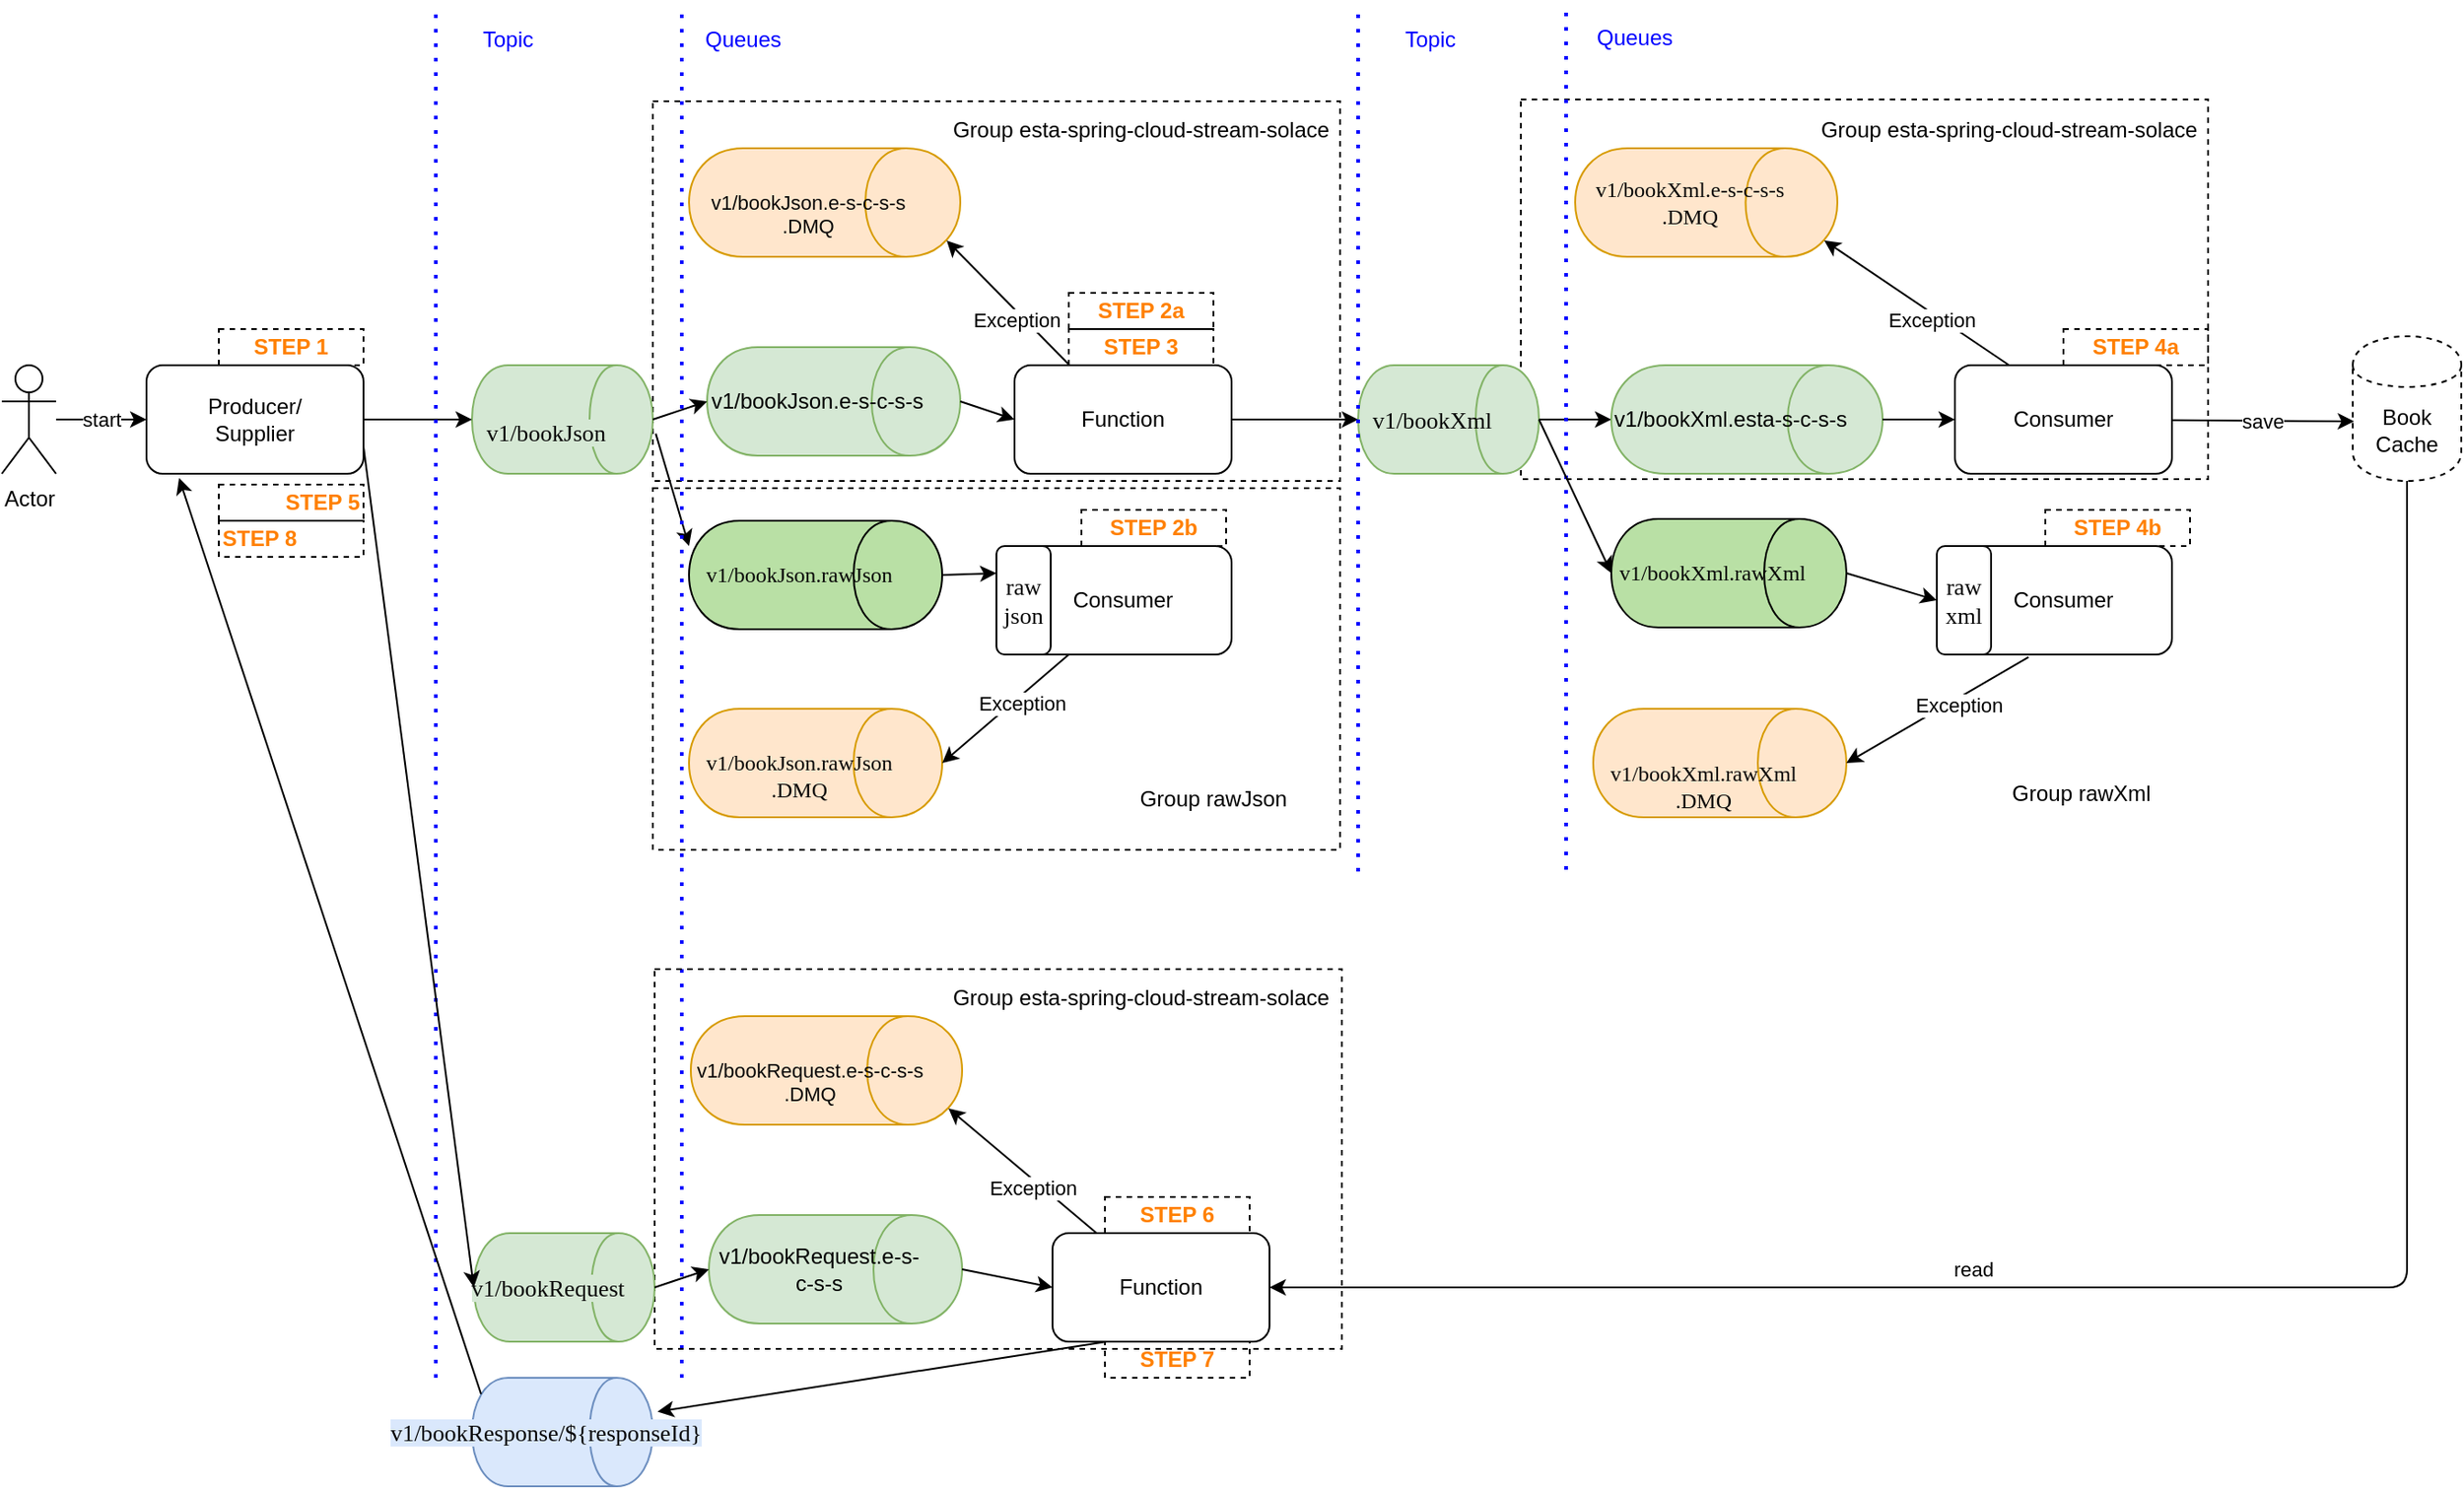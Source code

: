 <mxfile version="13.6.2" type="device"><diagram id="B9a0p1pbeQFjY8oU1k2n" name="Seite-1"><mxGraphModel dx="1822" dy="1222" grid="1" gridSize="10" guides="1" tooltips="1" connect="1" arrows="1" fold="1" page="0" pageScale="1" pageWidth="827" pageHeight="1169" math="0" shadow="0"><root><mxCell id="0"/><mxCell id="1" parent="0"/><mxCell id="gQ2z5WsF4v__2IKxMWcm-5" value="&lt;h1&gt;&lt;br&gt;&lt;/h1&gt;" style="text;html=1;fillColor=none;spacing=5;spacingTop=-20;whiteSpace=wrap;overflow=hidden;rounded=0;strokeColor=#000000;dashed=1;" parent="1" vertex="1"><mxGeometry x="120" y="188" width="380" height="200" as="geometry"/></mxCell><mxCell id="q3bkf8AWEYPeqsA7sGzB-5" value="&lt;h1&gt;&lt;br&gt;&lt;/h1&gt;" style="text;html=1;fillColor=none;spacing=5;spacingTop=-20;whiteSpace=wrap;overflow=hidden;rounded=0;strokeColor=#000000;dashed=1;" parent="1" vertex="1"><mxGeometry x="600" y="-27" width="380" height="210" as="geometry"/></mxCell><mxCell id="q3bkf8AWEYPeqsA7sGzB-8" value="&lt;p style=&quot;font-style: normal ; font-weight: 400 ; letter-spacing: normal ; text-align: center ; text-indent: 0px ; text-transform: none ; word-spacing: 0px ; color: rgb(8 , 8 , 8) ; font-family: &amp;#34;jetbrains mono&amp;#34;&quot;&gt;v1/bookXml.e-s-c-s-s&lt;br&gt;.DMQ&lt;/p&gt;" style="shape=cylinder;whiteSpace=wrap;html=1;boundedLbl=1;backgroundOutline=1;direction=south;fillColor=#ffe6cc;strokeColor=#d79b00;" parent="1" vertex="1"><mxGeometry x="630" width="145" height="60" as="geometry"/></mxCell><mxCell id="NH3H8TYd-tB6PFfDmdh2-1" value="&lt;h1&gt;&lt;br&gt;&lt;/h1&gt;" style="text;html=1;fillColor=none;spacing=5;spacingTop=-20;whiteSpace=wrap;overflow=hidden;rounded=0;strokeColor=#000000;dashed=1;" parent="1" vertex="1"><mxGeometry x="120" y="-26" width="380" height="210" as="geometry"/></mxCell><mxCell id="_8QoGakVuBmn7tM055Zg-2" value="Actor" style="shape=umlActor;verticalLabelPosition=bottom;verticalAlign=top;html=1;outlineConnect=0;" parent="1" vertex="1"><mxGeometry x="-240" y="120" width="30" height="60" as="geometry"/></mxCell><mxCell id="_8QoGakVuBmn7tM055Zg-3" value="Producer/&lt;br&gt;Supplier" style="rounded=1;whiteSpace=wrap;html=1;" parent="1" vertex="1"><mxGeometry x="-160" y="120" width="120" height="60" as="geometry"/></mxCell><mxCell id="_8QoGakVuBmn7tM055Zg-4" value="&lt;span style=&quot;background-color: rgb(213 , 232 , 212)&quot;&gt;&lt;br&gt;&lt;br&gt;&lt;/span&gt;&lt;pre style=&quot;font-style: normal ; font-weight: 400 ; letter-spacing: normal ; text-align: center ; text-indent: 0px ; text-transform: none ; word-spacing: 0px ; color: rgb(8 , 8 , 8) ; font-family: &amp;#34;jetbrains mono&amp;#34; ; font-size: 9.8pt&quot;&gt;&lt;span style=&quot;background-color: rgb(213 , 232 , 212)&quot;&gt;v1/bookJson&lt;/span&gt;&lt;/pre&gt;&lt;span style=&quot;background-color: rgb(213 , 232 , 212)&quot;&gt;&lt;br&gt;&lt;/span&gt;" style="shape=cylinder;whiteSpace=wrap;html=1;boundedLbl=1;backgroundOutline=1;direction=south;fillColor=#d5e8d4;strokeColor=#82b366;" parent="1" vertex="1"><mxGeometry x="20" y="120" width="100" height="60" as="geometry"/></mxCell><mxCell id="_8QoGakVuBmn7tM055Zg-5" value="&lt;p&gt;&lt;font style=&quot;font-size: 12px&quot;&gt;v1/bookJson.e-s-c-s-s&lt;/font&gt;&lt;/p&gt;" style="shape=cylinder;whiteSpace=wrap;html=1;boundedLbl=1;backgroundOutline=1;direction=south;fillColor=#d5e8d4;strokeColor=#82b366;" parent="1" vertex="1"><mxGeometry x="150" y="110" width="140" height="60" as="geometry"/></mxCell><mxCell id="_8QoGakVuBmn7tM055Zg-6" value="start" style="endArrow=classic;html=1;entryX=0;entryY=0.5;entryDx=0;entryDy=0;" parent="1" source="_8QoGakVuBmn7tM055Zg-2" target="_8QoGakVuBmn7tM055Zg-3" edge="1"><mxGeometry width="50" height="50" relative="1" as="geometry"><mxPoint x="180" y="230" as="sourcePoint"/><mxPoint x="230" y="180" as="targetPoint"/></mxGeometry></mxCell><mxCell id="_8QoGakVuBmn7tM055Zg-7" value="" style="endArrow=classic;html=1;exitX=1;exitY=0.5;exitDx=0;exitDy=0;entryX=0.5;entryY=1;entryDx=0;entryDy=0;" parent="1" source="_8QoGakVuBmn7tM055Zg-3" target="_8QoGakVuBmn7tM055Zg-4" edge="1"><mxGeometry width="50" height="50" relative="1" as="geometry"><mxPoint x="180" y="230" as="sourcePoint"/><mxPoint x="230" y="180" as="targetPoint"/></mxGeometry></mxCell><mxCell id="_8QoGakVuBmn7tM055Zg-8" value="Function" style="rounded=1;whiteSpace=wrap;html=1;" parent="1" vertex="1"><mxGeometry x="320" y="120" width="120" height="60" as="geometry"/></mxCell><mxCell id="_8QoGakVuBmn7tM055Zg-9" value="" style="endArrow=classic;html=1;exitX=0.5;exitY=0;exitDx=0;exitDy=0;entryX=0.5;entryY=1;entryDx=0;entryDy=0;" parent="1" source="_8QoGakVuBmn7tM055Zg-4" target="_8QoGakVuBmn7tM055Zg-5" edge="1"><mxGeometry width="50" height="50" relative="1" as="geometry"><mxPoint x="180" y="230" as="sourcePoint"/><mxPoint x="140" y="130" as="targetPoint"/></mxGeometry></mxCell><mxCell id="gQ2z5WsF4v__2IKxMWcm-3" value="" style="group" parent="1" vertex="1" connectable="0"><mxGeometry x="310" y="220" width="130" height="60" as="geometry"/></mxCell><mxCell id="gQ2z5WsF4v__2IKxMWcm-1" value="Consumer" style="rounded=1;whiteSpace=wrap;html=1;" parent="gQ2z5WsF4v__2IKxMWcm-3" vertex="1"><mxGeometry x="10" width="120" height="60" as="geometry"/></mxCell><mxCell id="gQ2z5WsF4v__2IKxMWcm-2" value="&lt;pre style=&quot;color: rgb(8 , 8 , 8) ; font-family: &amp;#34;jetbrains mono&amp;#34; ; font-size: 9.8pt&quot;&gt;raw&lt;br/&gt;json&lt;/pre&gt;" style="rounded=1;whiteSpace=wrap;html=1;direction=south;" parent="gQ2z5WsF4v__2IKxMWcm-3" vertex="1"><mxGeometry width="30" height="60" as="geometry"/></mxCell><mxCell id="gQ2z5WsF4v__2IKxMWcm-4" value="" style="endArrow=classic;html=1;exitX=0.63;exitY=-0.016;exitDx=0;exitDy=0;exitPerimeter=0;" parent="1" source="_8QoGakVuBmn7tM055Zg-4" edge="1"><mxGeometry width="50" height="50" relative="1" as="geometry"><mxPoint x="10" y="290" as="sourcePoint"/><mxPoint x="140" y="220" as="targetPoint"/></mxGeometry></mxCell><mxCell id="gQ2z5WsF4v__2IKxMWcm-7" value="&lt;span style=&quot;color: rgb(8 , 8 , 8) ; font-family: &amp;#34;jetbrains mono&amp;#34; ; font-size: 9.8pt&quot;&gt;v1/bookXml&lt;/span&gt;" style="shape=cylinder;whiteSpace=wrap;html=1;boundedLbl=1;backgroundOutline=1;direction=south;fillColor=#d5e8d4;strokeColor=#82b366;" parent="1" vertex="1"><mxGeometry x="510" y="120" width="100" height="60" as="geometry"/></mxCell><mxCell id="gQ2z5WsF4v__2IKxMWcm-8" value="" style="endArrow=classic;html=1;entryX=0.5;entryY=1;entryDx=0;entryDy=0;exitX=1;exitY=0.5;exitDx=0;exitDy=0;" parent="1" source="_8QoGakVuBmn7tM055Zg-8" target="gQ2z5WsF4v__2IKxMWcm-7" edge="1"><mxGeometry width="50" height="50" relative="1" as="geometry"><mxPoint x="370" y="300" as="sourcePoint"/><mxPoint x="420" y="250" as="targetPoint"/></mxGeometry></mxCell><mxCell id="gQ2z5WsF4v__2IKxMWcm-9" value="Consumer" style="rounded=1;whiteSpace=wrap;html=1;" parent="1" vertex="1"><mxGeometry x="840" y="120" width="120" height="60" as="geometry"/></mxCell><mxCell id="gQ2z5WsF4v__2IKxMWcm-10" value="" style="endArrow=classic;html=1;exitX=0.5;exitY=0;exitDx=0;exitDy=0;entryX=0.5;entryY=1;entryDx=0;entryDy=0;" parent="1" source="gQ2z5WsF4v__2IKxMWcm-7" target="q3bkf8AWEYPeqsA7sGzB-7" edge="1"><mxGeometry width="50" height="50" relative="1" as="geometry"><mxPoint x="370" y="300" as="sourcePoint"/><mxPoint x="420" y="250" as="targetPoint"/></mxGeometry></mxCell><mxCell id="gQ2z5WsF4v__2IKxMWcm-12" value="" style="group" parent="1" vertex="1" connectable="0"><mxGeometry x="830" y="220" width="130" height="60" as="geometry"/></mxCell><mxCell id="gQ2z5WsF4v__2IKxMWcm-13" value="Consumer" style="rounded=1;whiteSpace=wrap;html=1;" parent="gQ2z5WsF4v__2IKxMWcm-12" vertex="1"><mxGeometry x="10" width="120" height="60" as="geometry"/></mxCell><mxCell id="gQ2z5WsF4v__2IKxMWcm-14" value="&lt;pre style=&quot;color: rgb(8 , 8 , 8) ; font-family: &amp;#34;jetbrains mono&amp;#34; ; font-size: 9.8pt&quot;&gt;raw&lt;br&gt;xml&lt;/pre&gt;" style="rounded=1;whiteSpace=wrap;html=1;direction=south;" parent="gQ2z5WsF4v__2IKxMWcm-12" vertex="1"><mxGeometry width="30" height="60" as="geometry"/></mxCell><mxCell id="gQ2z5WsF4v__2IKxMWcm-15" value="" style="endArrow=classic;html=1;entryX=0.5;entryY=1;entryDx=0;entryDy=0;exitX=0.5;exitY=0;exitDx=0;exitDy=0;" parent="1" source="q3bkf8AWEYPeqsA7sGzB-1" target="gQ2z5WsF4v__2IKxMWcm-14" edge="1"><mxGeometry width="50" height="50" relative="1" as="geometry"><mxPoint x="610" y="150" as="sourcePoint"/><mxPoint x="420" y="230" as="targetPoint"/></mxGeometry></mxCell><mxCell id="gQ2z5WsF4v__2IKxMWcm-16" value="&lt;p&gt;&lt;font style=&quot;font-size: 12px&quot;&gt;&lt;br&gt;&lt;/font&gt;&lt;/p&gt;&lt;p&gt;&lt;font style=&quot;font-size: 12px&quot;&gt;&lt;span style=&quot;color: rgb(8 , 8 , 8) ; font-family: &amp;#34;jetbrains mono&amp;#34;&quot;&gt;v1/bookXml.rawXml&lt;br&gt;.&lt;/span&gt;&lt;/font&gt;&lt;span style=&quot;color: rgb(8 , 8 , 8) ; font-family: &amp;#34;jetbrains mono&amp;#34;&quot;&gt;DMQ&lt;/span&gt;&lt;/p&gt;" style="shape=cylinder;whiteSpace=wrap;html=1;boundedLbl=1;backgroundOutline=1;direction=south;fillColor=#ffe6cc;strokeColor=#d79b00;" parent="1" vertex="1"><mxGeometry x="640" y="310" width="140" height="60" as="geometry"/></mxCell><mxCell id="gQ2z5WsF4v__2IKxMWcm-17" value="&lt;p style=&quot;font-style: normal ; font-weight: 400 ; letter-spacing: normal ; text-align: center ; text-indent: 0px ; text-transform: none ; word-spacing: 0px ; color: rgb(8 , 8 , 8) ; font-size: 11px&quot;&gt;&lt;font style=&quot;font-size: 11px&quot;&gt;&lt;br&gt;&lt;/font&gt;&lt;font style=&quot;font-size: 11px&quot;&gt;&lt;span style=&quot;color: rgb(8 , 8 , 8)&quot;&gt;v1/bookJson.e-s-c-s-s&lt;br&gt;&lt;/span&gt;&lt;/font&gt;&lt;font style=&quot;font-size: 11px&quot; face=&quot;Helvetica&quot;&gt;.DMQ&lt;/font&gt;&lt;/p&gt;" style="shape=cylinder;whiteSpace=wrap;html=1;boundedLbl=1;backgroundOutline=1;direction=south;fillColor=#ffe6cc;strokeColor=#d79b00;" parent="1" vertex="1"><mxGeometry x="140" width="150" height="60" as="geometry"/></mxCell><mxCell id="gQ2z5WsF4v__2IKxMWcm-19" value="&lt;p style=&quot;color: rgb(8 , 8 , 8) ; font-family: &amp;#34;jetbrains mono&amp;#34;&quot;&gt;&lt;font style=&quot;font-size: 12px&quot;&gt;&lt;br&gt;&lt;/font&gt;&lt;font style=&quot;font-size: 12px&quot;&gt;&lt;span style=&quot;color: rgb(8 , 8 , 8) ; font-family: &amp;#34;jetbrains mono&amp;#34;&quot;&gt;v1/bookJson.rawJson&lt;br&gt;&lt;/span&gt;&lt;/font&gt;&lt;font style=&quot;font-size: 12px&quot;&gt;.DMQ&lt;/font&gt;&lt;/p&gt;" style="shape=cylinder;whiteSpace=wrap;html=1;boundedLbl=1;backgroundOutline=1;direction=south;fillColor=#ffe6cc;strokeColor=#d79b00;" parent="1" vertex="1"><mxGeometry x="140" y="310" width="140" height="60" as="geometry"/></mxCell><mxCell id="gQ2z5WsF4v__2IKxMWcm-21" value="&lt;font style=&quot;font-size: 12px&quot;&gt;&lt;span style=&quot;color: rgb(8 , 8 , 8) ; font-family: &amp;#34;jetbrains mono&amp;#34;&quot;&gt;v1/bookJson.rawJson&lt;/span&gt;&lt;/font&gt;" style="shape=cylinder;whiteSpace=wrap;html=1;boundedLbl=1;backgroundOutline=1;direction=south;fillColor=#B9E0A5;" parent="1" vertex="1"><mxGeometry x="140" y="206" width="140" height="60" as="geometry"/></mxCell><mxCell id="gQ2z5WsF4v__2IKxMWcm-22" value="Book&lt;br&gt;Cache" style="shape=cylinder;whiteSpace=wrap;html=1;boundedLbl=1;backgroundOutline=1;dashed=1;strokeColor=#000000;" parent="1" vertex="1"><mxGeometry x="1060" y="104" width="60" height="80" as="geometry"/></mxCell><mxCell id="gQ2z5WsF4v__2IKxMWcm-23" value="save" style="endArrow=classic;html=1;entryX=0.012;entryY=0.588;entryDx=0;entryDy=0;entryPerimeter=0;" parent="1" source="gQ2z5WsF4v__2IKxMWcm-9" target="gQ2z5WsF4v__2IKxMWcm-22" edge="1"><mxGeometry width="50" height="50" relative="1" as="geometry"><mxPoint x="580" y="270" as="sourcePoint"/><mxPoint x="630" y="220" as="targetPoint"/></mxGeometry></mxCell><mxCell id="NH3H8TYd-tB6PFfDmdh2-3" value="Group esta-spring-cloud-stream-solace" style="text;html=1;strokeColor=none;fillColor=none;align=center;verticalAlign=middle;whiteSpace=wrap;rounded=0;" parent="1" vertex="1"><mxGeometry x="280" y="-20" width="220" height="20" as="geometry"/></mxCell><mxCell id="NH3H8TYd-tB6PFfDmdh2-4" value="Group rawJson" style="text;html=1;strokeColor=none;fillColor=none;align=center;verticalAlign=middle;whiteSpace=wrap;rounded=0;" parent="1" vertex="1"><mxGeometry x="370" y="350" width="120" height="20" as="geometry"/></mxCell><mxCell id="q3bkf8AWEYPeqsA7sGzB-1" value="&lt;p&gt;&lt;font style=&quot;font-size: 12px&quot;&gt;&lt;span style=&quot;color: rgb(8 , 8 , 8) ; font-family: &amp;#34;jetbrains mono&amp;#34;&quot;&gt;v1/bookXml.rawXml&lt;/span&gt;&lt;/font&gt;&lt;/p&gt;" style="shape=cylinder;whiteSpace=wrap;html=1;boundedLbl=1;backgroundOutline=1;direction=south;fillColor=#B9E0A5;" parent="1" vertex="1"><mxGeometry x="650" y="205" width="130" height="60" as="geometry"/></mxCell><mxCell id="q3bkf8AWEYPeqsA7sGzB-4" value="Group rawXml" style="text;html=1;strokeColor=none;fillColor=none;align=center;verticalAlign=middle;whiteSpace=wrap;rounded=0;" parent="1" vertex="1"><mxGeometry x="850" y="347" width="120" height="20" as="geometry"/></mxCell><mxCell id="q3bkf8AWEYPeqsA7sGzB-6" value="Group esta-spring-cloud-stream-solace" style="text;html=1;strokeColor=none;fillColor=none;align=center;verticalAlign=middle;whiteSpace=wrap;rounded=0;" parent="1" vertex="1"><mxGeometry x="760" y="-20" width="220" height="20" as="geometry"/></mxCell><mxCell id="q3bkf8AWEYPeqsA7sGzB-7" value="&lt;p&gt;v1/bookXml.esta-s-c-s-s&lt;/p&gt;" style="shape=cylinder;whiteSpace=wrap;html=1;boundedLbl=1;backgroundOutline=1;direction=south;fillColor=#d5e8d4;strokeColor=#82b366;" parent="1" vertex="1"><mxGeometry x="650" y="120" width="150" height="60" as="geometry"/></mxCell><mxCell id="q3bkf8AWEYPeqsA7sGzB-9" value="" style="endArrow=classic;html=1;entryX=0.5;entryY=0;entryDx=0;entryDy=0;exitX=0.339;exitY=1.024;exitDx=0;exitDy=0;exitPerimeter=0;" parent="1" source="gQ2z5WsF4v__2IKxMWcm-13" target="gQ2z5WsF4v__2IKxMWcm-16" edge="1"><mxGeometry width="50" height="50" relative="1" as="geometry"><mxPoint x="700" y="250" as="sourcePoint"/><mxPoint x="750" y="200" as="targetPoint"/></mxGeometry></mxCell><mxCell id="q3bkf8AWEYPeqsA7sGzB-10" value="Exception" style="edgeLabel;html=1;align=center;verticalAlign=middle;resizable=0;points=[];" parent="q3bkf8AWEYPeqsA7sGzB-9" vertex="1" connectable="0"><mxGeometry x="-0.19" y="3" relative="1" as="geometry"><mxPoint as="offset"/></mxGeometry></mxCell><mxCell id="q3bkf8AWEYPeqsA7sGzB-11" value="" style="endArrow=classic;html=1;entryX=0.85;entryY=0.05;entryDx=0;entryDy=0;exitX=0.25;exitY=0;exitDx=0;exitDy=0;entryPerimeter=0;" parent="1" source="gQ2z5WsF4v__2IKxMWcm-9" target="q3bkf8AWEYPeqsA7sGzB-8" edge="1"><mxGeometry width="50" height="50" relative="1" as="geometry"><mxPoint x="890.68" y="291.44" as="sourcePoint"/><mxPoint x="790" y="350" as="targetPoint"/></mxGeometry></mxCell><mxCell id="q3bkf8AWEYPeqsA7sGzB-12" value="Exception" style="edgeLabel;html=1;align=center;verticalAlign=middle;resizable=0;points=[];" parent="q3bkf8AWEYPeqsA7sGzB-11" vertex="1" connectable="0"><mxGeometry x="-0.19" y="3" relative="1" as="geometry"><mxPoint as="offset"/></mxGeometry></mxCell><mxCell id="q3bkf8AWEYPeqsA7sGzB-13" value="" style="endArrow=classic;html=1;entryX=0.85;entryY=0.05;entryDx=0;entryDy=0;entryPerimeter=0;" parent="1" source="_8QoGakVuBmn7tM055Zg-8" target="gQ2z5WsF4v__2IKxMWcm-17" edge="1"><mxGeometry width="50" height="50" relative="1" as="geometry"><mxPoint x="900.68" y="301.44" as="sourcePoint"/><mxPoint x="800" y="360" as="targetPoint"/></mxGeometry></mxCell><mxCell id="q3bkf8AWEYPeqsA7sGzB-14" value="Exception" style="edgeLabel;html=1;align=center;verticalAlign=middle;resizable=0;points=[];" parent="q3bkf8AWEYPeqsA7sGzB-13" vertex="1" connectable="0"><mxGeometry x="-0.19" y="3" relative="1" as="geometry"><mxPoint as="offset"/></mxGeometry></mxCell><mxCell id="q3bkf8AWEYPeqsA7sGzB-15" value="" style="endArrow=classic;html=1;entryX=0.5;entryY=0;entryDx=0;entryDy=0;exitX=0.25;exitY=1;exitDx=0;exitDy=0;" parent="1" source="gQ2z5WsF4v__2IKxMWcm-1" target="gQ2z5WsF4v__2IKxMWcm-19" edge="1"><mxGeometry width="50" height="50" relative="1" as="geometry"><mxPoint x="910.68" y="311.44" as="sourcePoint"/><mxPoint x="810" y="370" as="targetPoint"/></mxGeometry></mxCell><mxCell id="q3bkf8AWEYPeqsA7sGzB-16" value="Exception" style="edgeLabel;html=1;align=center;verticalAlign=middle;resizable=0;points=[];" parent="q3bkf8AWEYPeqsA7sGzB-15" vertex="1" connectable="0"><mxGeometry x="-0.19" y="3" relative="1" as="geometry"><mxPoint as="offset"/></mxGeometry></mxCell><mxCell id="HxnsnMGK-LNMw50h6A6P-2" value="" style="endArrow=none;dashed=1;html=1;dashPattern=1 3;strokeWidth=2;strokeColor=#0000FF;" parent="1" edge="1"><mxGeometry width="50" height="50" relative="1" as="geometry"><mxPoint y="680" as="sourcePoint"/><mxPoint y="-80" as="targetPoint"/></mxGeometry></mxCell><mxCell id="HxnsnMGK-LNMw50h6A6P-3" value="&lt;font color=&quot;#0000ff&quot;&gt;Topic&lt;/font&gt;" style="text;html=1;strokeColor=none;fillColor=none;align=center;verticalAlign=middle;whiteSpace=wrap;rounded=0;" parent="1" vertex="1"><mxGeometry x="20" y="-70" width="40" height="20" as="geometry"/></mxCell><mxCell id="HxnsnMGK-LNMw50h6A6P-4" value="" style="endArrow=none;dashed=1;html=1;dashPattern=1 3;strokeWidth=2;strokeColor=#0000FF;" parent="1" edge="1"><mxGeometry width="50" height="50" relative="1" as="geometry"><mxPoint x="136" y="680" as="sourcePoint"/><mxPoint x="136" y="-80" as="targetPoint"/></mxGeometry></mxCell><mxCell id="HxnsnMGK-LNMw50h6A6P-5" value="&lt;font color=&quot;#0000ff&quot;&gt;Queues&lt;/font&gt;" style="text;html=1;strokeColor=none;fillColor=none;align=center;verticalAlign=middle;whiteSpace=wrap;rounded=0;" parent="1" vertex="1"><mxGeometry x="150" y="-70" width="40" height="20" as="geometry"/></mxCell><mxCell id="HxnsnMGK-LNMw50h6A6P-6" value="" style="endArrow=none;dashed=1;html=1;dashPattern=1 3;strokeWidth=2;strokeColor=#0000FF;" parent="1" edge="1"><mxGeometry width="50" height="50" relative="1" as="geometry"><mxPoint x="510" y="400" as="sourcePoint"/><mxPoint x="510" y="-80" as="targetPoint"/></mxGeometry></mxCell><mxCell id="HxnsnMGK-LNMw50h6A6P-7" value="&lt;font color=&quot;#0000ff&quot;&gt;Topic&lt;/font&gt;" style="text;html=1;strokeColor=none;fillColor=none;align=center;verticalAlign=middle;whiteSpace=wrap;rounded=0;" parent="1" vertex="1"><mxGeometry x="530" y="-70" width="40" height="20" as="geometry"/></mxCell><mxCell id="HxnsnMGK-LNMw50h6A6P-9" value="&lt;font color=&quot;#0000ff&quot;&gt;Queues&lt;/font&gt;" style="text;html=1;strokeColor=none;fillColor=none;align=center;verticalAlign=middle;whiteSpace=wrap;rounded=0;" parent="1" vertex="1"><mxGeometry x="643" y="-71" width="40" height="20" as="geometry"/></mxCell><mxCell id="HxnsnMGK-LNMw50h6A6P-10" value="" style="endArrow=none;dashed=1;html=1;dashPattern=1 3;strokeWidth=2;strokeColor=#0000FF;" parent="1" edge="1"><mxGeometry width="50" height="50" relative="1" as="geometry"><mxPoint x="625" y="399" as="sourcePoint"/><mxPoint x="625" y="-81" as="targetPoint"/></mxGeometry></mxCell><mxCell id="MzjnMUtOH9DiS77nHSEA-1" value="" style="endArrow=classic;html=1;exitX=0.5;exitY=0;exitDx=0;exitDy=0;entryX=0.25;entryY=1;entryDx=0;entryDy=0;" parent="1" source="gQ2z5WsF4v__2IKxMWcm-21" target="gQ2z5WsF4v__2IKxMWcm-2" edge="1"><mxGeometry width="50" height="50" relative="1" as="geometry"><mxPoint x="350" y="240" as="sourcePoint"/><mxPoint x="400" y="190" as="targetPoint"/></mxGeometry></mxCell><mxCell id="MzjnMUtOH9DiS77nHSEA-2" value="" style="endArrow=classic;html=1;exitX=0.5;exitY=0;exitDx=0;exitDy=0;entryX=0;entryY=0.5;entryDx=0;entryDy=0;" parent="1" source="_8QoGakVuBmn7tM055Zg-5" target="_8QoGakVuBmn7tM055Zg-8" edge="1"><mxGeometry width="50" height="50" relative="1" as="geometry"><mxPoint x="350" y="240" as="sourcePoint"/><mxPoint x="400" y="190" as="targetPoint"/></mxGeometry></mxCell><mxCell id="MzjnMUtOH9DiS77nHSEA-3" value="" style="endArrow=classic;html=1;entryX=0.5;entryY=1;entryDx=0;entryDy=0;exitX=0.5;exitY=0;exitDx=0;exitDy=0;" parent="1" source="gQ2z5WsF4v__2IKxMWcm-7" target="q3bkf8AWEYPeqsA7sGzB-1" edge="1"><mxGeometry width="50" height="50" relative="1" as="geometry"><mxPoint x="350" y="240" as="sourcePoint"/><mxPoint x="400" y="190" as="targetPoint"/></mxGeometry></mxCell><mxCell id="MzjnMUtOH9DiS77nHSEA-4" value="" style="endArrow=classic;html=1;entryX=0;entryY=0.5;entryDx=0;entryDy=0;exitX=0.5;exitY=0;exitDx=0;exitDy=0;" parent="1" source="q3bkf8AWEYPeqsA7sGzB-7" target="gQ2z5WsF4v__2IKxMWcm-9" edge="1"><mxGeometry width="50" height="50" relative="1" as="geometry"><mxPoint x="350" y="240" as="sourcePoint"/><mxPoint x="400" y="190" as="targetPoint"/></mxGeometry></mxCell><mxCell id="uOl0-MsYEqPzcQoNajUw-1" value="&lt;b&gt;&lt;font color=&quot;#ff8000&quot;&gt;STEP 1&lt;/font&gt;&lt;/b&gt;" style="text;html=1;fillColor=none;align=center;verticalAlign=middle;whiteSpace=wrap;rounded=0;strokeColor=#000000;dashed=1;" parent="1" vertex="1"><mxGeometry x="-120" y="100" width="80" height="20" as="geometry"/></mxCell><mxCell id="uOl0-MsYEqPzcQoNajUw-3" value="&lt;b&gt;&lt;font color=&quot;#ff8000&quot;&gt;STEP 2a&lt;/font&gt;&lt;/b&gt;" style="text;html=1;fillColor=none;align=center;verticalAlign=middle;whiteSpace=wrap;rounded=0;strokeColor=#000000;dashed=1;" parent="1" vertex="1"><mxGeometry x="350" y="80" width="80" height="20" as="geometry"/></mxCell><mxCell id="uOl0-MsYEqPzcQoNajUw-4" value="&lt;b&gt;&lt;font color=&quot;#ff8000&quot;&gt;STEP 2b&lt;/font&gt;&lt;/b&gt;" style="text;html=1;fillColor=none;align=center;verticalAlign=middle;whiteSpace=wrap;rounded=0;strokeColor=#000000;dashed=1;" parent="1" vertex="1"><mxGeometry x="357" y="200" width="80" height="20" as="geometry"/></mxCell><mxCell id="uOl0-MsYEqPzcQoNajUw-7" value="&lt;b&gt;&lt;font color=&quot;#ff8000&quot;&gt;STEP 3&lt;/font&gt;&lt;/b&gt;" style="text;html=1;fillColor=none;align=center;verticalAlign=middle;whiteSpace=wrap;rounded=0;strokeColor=#000000;dashed=1;" parent="1" vertex="1"><mxGeometry x="350" y="100" width="80" height="20" as="geometry"/></mxCell><mxCell id="uOl0-MsYEqPzcQoNajUw-8" value="&lt;b&gt;&lt;font color=&quot;#ff8000&quot;&gt;STEP 4a&lt;/font&gt;&lt;/b&gt;" style="text;html=1;fillColor=none;align=center;verticalAlign=middle;whiteSpace=wrap;rounded=0;strokeColor=#000000;dashed=1;" parent="1" vertex="1"><mxGeometry x="900" y="100" width="80" height="20" as="geometry"/></mxCell><mxCell id="uOl0-MsYEqPzcQoNajUw-13" value="&lt;b&gt;&lt;font color=&quot;#ff8000&quot;&gt;STEP 4b&lt;/font&gt;&lt;/b&gt;" style="text;html=1;fillColor=none;align=center;verticalAlign=middle;whiteSpace=wrap;rounded=0;strokeColor=#000000;dashed=1;" parent="1" vertex="1"><mxGeometry x="890" y="200" width="80" height="20" as="geometry"/></mxCell><mxCell id="FNeBr-iLTQfRdJuL6F64-1" value="&lt;b&gt;&lt;font color=&quot;#ff8000&quot;&gt;STEP 5&lt;/font&gt;&lt;/b&gt;" style="text;html=1;fillColor=none;align=right;verticalAlign=middle;whiteSpace=wrap;rounded=0;strokeColor=#000000;dashed=1;" parent="1" vertex="1"><mxGeometry x="-120" y="186" width="80" height="20" as="geometry"/></mxCell><mxCell id="FNeBr-iLTQfRdJuL6F64-2" value="&lt;h1&gt;&lt;br&gt;&lt;/h1&gt;" style="text;html=1;fillColor=none;spacing=5;spacingTop=-20;whiteSpace=wrap;overflow=hidden;rounded=0;strokeColor=#000000;dashed=1;" parent="1" vertex="1"><mxGeometry x="121" y="454" width="380" height="210" as="geometry"/></mxCell><mxCell id="FNeBr-iLTQfRdJuL6F64-3" value="&lt;span style=&quot;background-color: rgb(213 , 232 , 212) ; color: rgb(8 , 8 , 8) ; font-family: &amp;#34;jetbrains mono&amp;#34; ; font-size: 9.8pt&quot;&gt;v1/bookRequest&lt;/span&gt;" style="shape=cylinder;whiteSpace=wrap;html=1;boundedLbl=1;backgroundOutline=1;direction=south;fillColor=#d5e8d4;strokeColor=#82b366;" parent="1" vertex="1"><mxGeometry x="21" y="600" width="100" height="60" as="geometry"/></mxCell><mxCell id="FNeBr-iLTQfRdJuL6F64-4" value="&lt;p&gt;&lt;font style=&quot;font-size: 12px&quot;&gt;v1/bookRequest.e-s-c-s-s&lt;/font&gt;&lt;/p&gt;" style="shape=cylinder;whiteSpace=wrap;html=1;boundedLbl=1;backgroundOutline=1;direction=south;fillColor=#d5e8d4;strokeColor=#82b366;" parent="1" vertex="1"><mxGeometry x="151" y="590" width="140" height="60" as="geometry"/></mxCell><mxCell id="FNeBr-iLTQfRdJuL6F64-5" value="Function" style="rounded=1;whiteSpace=wrap;html=1;" parent="1" vertex="1"><mxGeometry x="341" y="600" width="120" height="60" as="geometry"/></mxCell><mxCell id="FNeBr-iLTQfRdJuL6F64-6" value="" style="endArrow=classic;html=1;exitX=0.5;exitY=0;exitDx=0;exitDy=0;entryX=0.5;entryY=1;entryDx=0;entryDy=0;" parent="1" source="FNeBr-iLTQfRdJuL6F64-3" target="FNeBr-iLTQfRdJuL6F64-4" edge="1"><mxGeometry width="50" height="50" relative="1" as="geometry"><mxPoint x="160" y="710" as="sourcePoint"/><mxPoint x="120" y="610" as="targetPoint"/></mxGeometry></mxCell><mxCell id="FNeBr-iLTQfRdJuL6F64-7" value="&lt;p style=&quot;font-style: normal ; font-weight: 400 ; letter-spacing: normal ; text-align: center ; text-indent: 0px ; text-transform: none ; word-spacing: 0px ; color: rgb(8 , 8 , 8) ; font-size: 11px&quot;&gt;&lt;font style=&quot;font-size: 11px&quot;&gt;&lt;br&gt;&lt;/font&gt;&lt;font style=&quot;font-size: 11px&quot;&gt;&lt;span style=&quot;color: rgb(8 , 8 , 8)&quot;&gt;v1/bookRequest.e-s-c-s-s&lt;br&gt;&lt;/span&gt;&lt;/font&gt;&lt;font style=&quot;font-size: 11px&quot; face=&quot;Helvetica&quot;&gt;.DMQ&lt;/font&gt;&lt;/p&gt;" style="shape=cylinder;whiteSpace=wrap;html=1;boundedLbl=1;backgroundOutline=1;direction=south;fillColor=#ffe6cc;strokeColor=#d79b00;" parent="1" vertex="1"><mxGeometry x="141" y="480" width="150" height="60" as="geometry"/></mxCell><mxCell id="FNeBr-iLTQfRdJuL6F64-8" value="" style="endArrow=classic;html=1;entryX=0.85;entryY=0.05;entryDx=0;entryDy=0;entryPerimeter=0;" parent="1" source="FNeBr-iLTQfRdJuL6F64-5" target="FNeBr-iLTQfRdJuL6F64-7" edge="1"><mxGeometry width="50" height="50" relative="1" as="geometry"><mxPoint x="880.68" y="781.44" as="sourcePoint"/><mxPoint x="780" y="840" as="targetPoint"/></mxGeometry></mxCell><mxCell id="FNeBr-iLTQfRdJuL6F64-9" value="Exception" style="edgeLabel;html=1;align=center;verticalAlign=middle;resizable=0;points=[];" parent="FNeBr-iLTQfRdJuL6F64-8" vertex="1" connectable="0"><mxGeometry x="-0.19" y="3" relative="1" as="geometry"><mxPoint as="offset"/></mxGeometry></mxCell><mxCell id="FNeBr-iLTQfRdJuL6F64-12" value="" style="endArrow=classic;html=1;exitX=0.5;exitY=0;exitDx=0;exitDy=0;entryX=0;entryY=0.5;entryDx=0;entryDy=0;" parent="1" source="FNeBr-iLTQfRdJuL6F64-4" target="FNeBr-iLTQfRdJuL6F64-5" edge="1"><mxGeometry width="50" height="50" relative="1" as="geometry"><mxPoint x="330" y="720" as="sourcePoint"/><mxPoint x="380" y="670" as="targetPoint"/></mxGeometry></mxCell><mxCell id="FNeBr-iLTQfRdJuL6F64-13" value="&lt;b&gt;&lt;font color=&quot;#ff8000&quot;&gt;STEP 6&lt;/font&gt;&lt;/b&gt;" style="text;html=1;fillColor=none;align=center;verticalAlign=middle;whiteSpace=wrap;rounded=0;strokeColor=#000000;dashed=1;" parent="1" vertex="1"><mxGeometry x="370" y="580" width="80" height="20" as="geometry"/></mxCell><mxCell id="FNeBr-iLTQfRdJuL6F64-14" value="&lt;b&gt;&lt;font color=&quot;#ff8000&quot;&gt;STEP 7&lt;/font&gt;&lt;/b&gt;" style="text;html=1;fillColor=none;align=center;verticalAlign=middle;whiteSpace=wrap;rounded=0;strokeColor=#000000;dashed=1;" parent="1" vertex="1"><mxGeometry x="370" y="660" width="80" height="20" as="geometry"/></mxCell><mxCell id="FNeBr-iLTQfRdJuL6F64-15" value="" style="endArrow=classic;html=1;exitX=1;exitY=0.75;exitDx=0;exitDy=0;entryX=0.5;entryY=1;entryDx=0;entryDy=0;" parent="1" source="_8QoGakVuBmn7tM055Zg-3" target="FNeBr-iLTQfRdJuL6F64-3" edge="1"><mxGeometry width="50" height="50" relative="1" as="geometry"><mxPoint x="280" y="490" as="sourcePoint"/><mxPoint x="330" y="440" as="targetPoint"/></mxGeometry></mxCell><mxCell id="FNeBr-iLTQfRdJuL6F64-16" value="" style="endArrow=none;html=1;exitX=1;exitY=0.5;exitDx=0;exitDy=0;entryX=0.5;entryY=1;entryDx=0;entryDy=0;startArrow=classic;startFill=1;endFill=0;" parent="1" source="FNeBr-iLTQfRdJuL6F64-5" target="gQ2z5WsF4v__2IKxMWcm-22" edge="1"><mxGeometry width="50" height="50" relative="1" as="geometry"><mxPoint x="590" y="400" as="sourcePoint"/><mxPoint x="640" y="350" as="targetPoint"/><Array as="points"><mxPoint x="1090" y="630"/></Array></mxGeometry></mxCell><mxCell id="FNeBr-iLTQfRdJuL6F64-17" value="read" style="edgeLabel;html=1;align=center;verticalAlign=middle;resizable=0;points=[];" parent="FNeBr-iLTQfRdJuL6F64-16" vertex="1" connectable="0"><mxGeometry x="0.686" relative="1" as="geometry"><mxPoint x="-240" y="267" as="offset"/></mxGeometry></mxCell><mxCell id="FNeBr-iLTQfRdJuL6F64-18" value="&lt;span style=&quot;color: rgb(8 , 8 , 8) ; font-family: &amp;#34;jetbrains mono&amp;#34; ; font-size: 9.8pt ; background-color: rgb(218 , 232 , 252)&quot;&gt;v1/bookResponse/${responseId}&lt;/span&gt;" style="shape=cylinder;whiteSpace=wrap;html=1;boundedLbl=1;backgroundOutline=1;direction=south;fillColor=#dae8fc;strokeColor=#6c8ebf;" parent="1" vertex="1"><mxGeometry x="20" y="680" width="100" height="60" as="geometry"/></mxCell><mxCell id="FNeBr-iLTQfRdJuL6F64-19" value="" style="endArrow=classic;html=1;exitX=0.25;exitY=1;exitDx=0;exitDy=0;entryX=0.312;entryY=-0.026;entryDx=0;entryDy=0;entryPerimeter=0;" parent="1" source="FNeBr-iLTQfRdJuL6F64-5" target="FNeBr-iLTQfRdJuL6F64-18" edge="1"><mxGeometry width="50" height="50" relative="1" as="geometry"><mxPoint x="440" y="400" as="sourcePoint"/><mxPoint x="490" y="350" as="targetPoint"/></mxGeometry></mxCell><mxCell id="FNeBr-iLTQfRdJuL6F64-20" value="" style="endArrow=classic;html=1;exitX=0.15;exitY=0.95;exitDx=0;exitDy=0;exitPerimeter=0;entryX=0.15;entryY=1.039;entryDx=0;entryDy=0;entryPerimeter=0;" parent="1" source="FNeBr-iLTQfRdJuL6F64-18" target="_8QoGakVuBmn7tM055Zg-3" edge="1"><mxGeometry width="50" height="50" relative="1" as="geometry"><mxPoint x="280" y="400" as="sourcePoint"/><mxPoint x="330" y="350" as="targetPoint"/></mxGeometry></mxCell><mxCell id="FNeBr-iLTQfRdJuL6F64-21" value="&lt;b&gt;&lt;font color=&quot;#ff8000&quot;&gt;STEP 8&lt;/font&gt;&lt;/b&gt;" style="text;html=1;fillColor=none;align=left;verticalAlign=middle;whiteSpace=wrap;rounded=0;strokeColor=#000000;dashed=1;" parent="1" vertex="1"><mxGeometry x="-120" y="206" width="80" height="20" as="geometry"/></mxCell><mxCell id="SMU-a6adxBWbk614UhNe-1" value="Group esta-spring-cloud-stream-solace" style="text;html=1;strokeColor=none;fillColor=none;align=center;verticalAlign=middle;whiteSpace=wrap;rounded=0;" vertex="1" parent="1"><mxGeometry x="280" y="460" width="220" height="20" as="geometry"/></mxCell></root></mxGraphModel></diagram></mxfile>